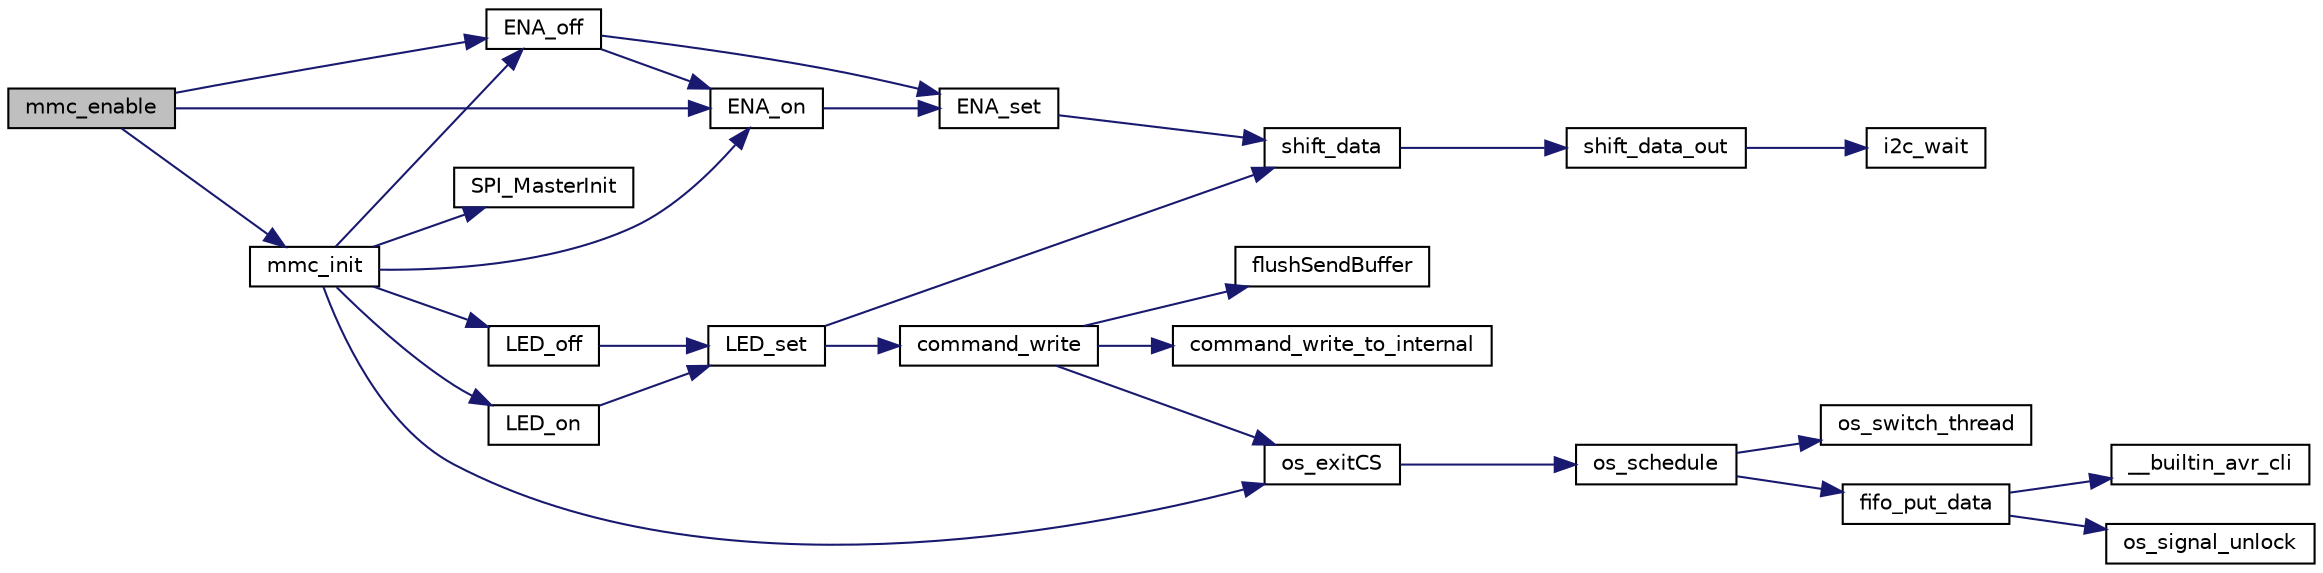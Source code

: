 digraph G
{
  edge [fontname="Helvetica",fontsize="10",labelfontname="Helvetica",labelfontsize="10"];
  node [fontname="Helvetica",fontsize="10",shape=record];
  rankdir="LR";
  Node1 [label="mmc_enable",height=0.2,width=0.4,color="black", fillcolor="grey75", style="filled" fontcolor="black"];
  Node1 -> Node2 [color="midnightblue",fontsize="10",style="solid",fontname="Helvetica"];
  Node2 [label="mmc_init",height=0.2,width=0.4,color="black", fillcolor="white", style="filled",URL="$mmc_8h.html#ae5fdd633809bced672d377c8504af7b6",tooltip="Initialisiere die MMC/SD-Karte."];
  Node2 -> Node3 [color="midnightblue",fontsize="10",style="solid",fontname="Helvetica"];
  Node3 [label="SPI_MasterInit",height=0.2,width=0.4,color="black", fillcolor="white", style="filled",URL="$spi_8h.html#a7474753407c81142f127d725e22622ee",tooltip="Initialisiert und aktiviert das SPI-Modul MCU = Master, Taktgeschwindigkeit F_CPU/2 (Maximum)..."];
  Node2 -> Node4 [color="midnightblue",fontsize="10",style="solid",fontname="Helvetica"];
  Node4 [label="ENA_on",height=0.2,width=0.4,color="black", fillcolor="white", style="filled",URL="$ena_8h.html#a51c24b2a246e1b3cbd3df73a7ac662ad"];
  Node4 -> Node5 [color="midnightblue",fontsize="10",style="solid",fontname="Helvetica"];
  Node5 [label="ENA_set",height=0.2,width=0.4,color="black", fillcolor="white", style="filled",URL="$ena_8h.html#af27d8909f40028c91ab786d6d2bac0cb"];
  Node5 -> Node6 [color="midnightblue",fontsize="10",style="solid",fontname="Helvetica"];
  Node6 [label="shift_data",height=0.2,width=0.4,color="black", fillcolor="white", style="filled",URL="$shift_8h.html#a25a35c892ca8dfa80dd21d3b1e9b4d7d"];
  Node6 -> Node7 [color="midnightblue",fontsize="10",style="solid",fontname="Helvetica"];
  Node7 [label="shift_data_out",height=0.2,width=0.4,color="black", fillcolor="white", style="filled",URL="$shift_8h.html#ae7047fe022d960b3fd2a4ad8e8f19998"];
  Node7 -> Node8 [color="midnightblue",fontsize="10",style="solid",fontname="Helvetica"];
  Node8 [label="i2c_wait",height=0.2,width=0.4,color="black", fillcolor="white", style="filled",URL="$i2c_8h.html#a8d0292580689dd8b7e0b441cf0e6c383"];
  Node2 -> Node9 [color="midnightblue",fontsize="10",style="solid",fontname="Helvetica"];
  Node9 [label="ENA_off",height=0.2,width=0.4,color="black", fillcolor="white", style="filled",URL="$ena_8h.html#ac992908542eebed9776522f8eafc0ff9"];
  Node9 -> Node5 [color="midnightblue",fontsize="10",style="solid",fontname="Helvetica"];
  Node9 -> Node4 [color="midnightblue",fontsize="10",style="solid",fontname="Helvetica"];
  Node2 -> Node10 [color="midnightblue",fontsize="10",style="solid",fontname="Helvetica"];
  Node10 [label="LED_on",height=0.2,width=0.4,color="black", fillcolor="white", style="filled",URL="$led_8h.html#a447c990bb9e81e6e533f0ba69f97b1e9"];
  Node10 -> Node11 [color="midnightblue",fontsize="10",style="solid",fontname="Helvetica"];
  Node11 [label="LED_set",height=0.2,width=0.4,color="black", fillcolor="white", style="filled",URL="$led_8h.html#a52d9a8d54ed2830e388a0e86cfb8b574"];
  Node11 -> Node6 [color="midnightblue",fontsize="10",style="solid",fontname="Helvetica"];
  Node11 -> Node12 [color="midnightblue",fontsize="10",style="solid",fontname="Helvetica"];
  Node12 [label="command_write",height=0.2,width=0.4,color="black", fillcolor="white", style="filled",URL="$command_8c.html#a419b75ed34551408822d9caee3cd5206"];
  Node12 -> Node13 [color="midnightblue",fontsize="10",style="solid",fontname="Helvetica"];
  Node13 [label="command_write_to_internal",height=0.2,width=0.4,color="black", fillcolor="white", style="filled",URL="$command_8c.html#a428cf92e37fc9bbc0ffc48912c3022ac"];
  Node12 -> Node14 [color="midnightblue",fontsize="10",style="solid",fontname="Helvetica"];
  Node14 [label="flushSendBuffer",height=0.2,width=0.4,color="black", fillcolor="white", style="filled",URL="$tcp_8h.html#aae71e1682727310afab282923a80c968"];
  Node12 -> Node15 [color="midnightblue",fontsize="10",style="solid",fontname="Helvetica"];
  Node15 [label="os_exitCS",height=0.2,width=0.4,color="black", fillcolor="white", style="filled",URL="$os__thread_8h.html#a146cd9b383b02d8e5424e2de5bfdf7e1"];
  Node15 -> Node16 [color="midnightblue",fontsize="10",style="solid",fontname="Helvetica"];
  Node16 [label="os_schedule",height=0.2,width=0.4,color="black", fillcolor="white", style="filled",URL="$os__scheduler_8h.html#aaf0ea29568109bcdfb1d527f223accad"];
  Node16 -> Node17 [color="midnightblue",fontsize="10",style="solid",fontname="Helvetica"];
  Node17 [label="fifo_put_data",height=0.2,width=0.4,color="black", fillcolor="white", style="filled",URL="$fifo_8c.html#a7b3f9ad457273c9717bff49113c84250"];
  Node17 -> Node18 [color="midnightblue",fontsize="10",style="solid",fontname="Helvetica"];
  Node18 [label="__builtin_avr_cli",height=0.2,width=0.4,color="black", fillcolor="white", style="filled",URL="$builtins_8h.html#a41590bd57be6a89c1b9bcafe523207f2",tooltip="Disables all interrupts by clearing the global interrupt mask."];
  Node17 -> Node19 [color="midnightblue",fontsize="10",style="solid",fontname="Helvetica"];
  Node19 [label="os_signal_unlock",height=0.2,width=0.4,color="black", fillcolor="white", style="filled",URL="$os__thread__pc_8c.html#aa0b166109be9754de9b8b863b8d197c7"];
  Node16 -> Node20 [color="midnightblue",fontsize="10",style="solid",fontname="Helvetica"];
  Node20 [label="os_switch_thread",height=0.2,width=0.4,color="black", fillcolor="white", style="filled",URL="$os__thread_8h.html#afa82438e9832609bc5ffbddad166e1b7"];
  Node2 -> Node15 [color="midnightblue",fontsize="10",style="solid",fontname="Helvetica"];
  Node2 -> Node21 [color="midnightblue",fontsize="10",style="solid",fontname="Helvetica"];
  Node21 [label="LED_off",height=0.2,width=0.4,color="black", fillcolor="white", style="filled",URL="$led_8h.html#abd7b28be86683943e4f3cea44ec0de76"];
  Node21 -> Node11 [color="midnightblue",fontsize="10",style="solid",fontname="Helvetica"];
  Node1 -> Node4 [color="midnightblue",fontsize="10",style="solid",fontname="Helvetica"];
  Node1 -> Node9 [color="midnightblue",fontsize="10",style="solid",fontname="Helvetica"];
}
